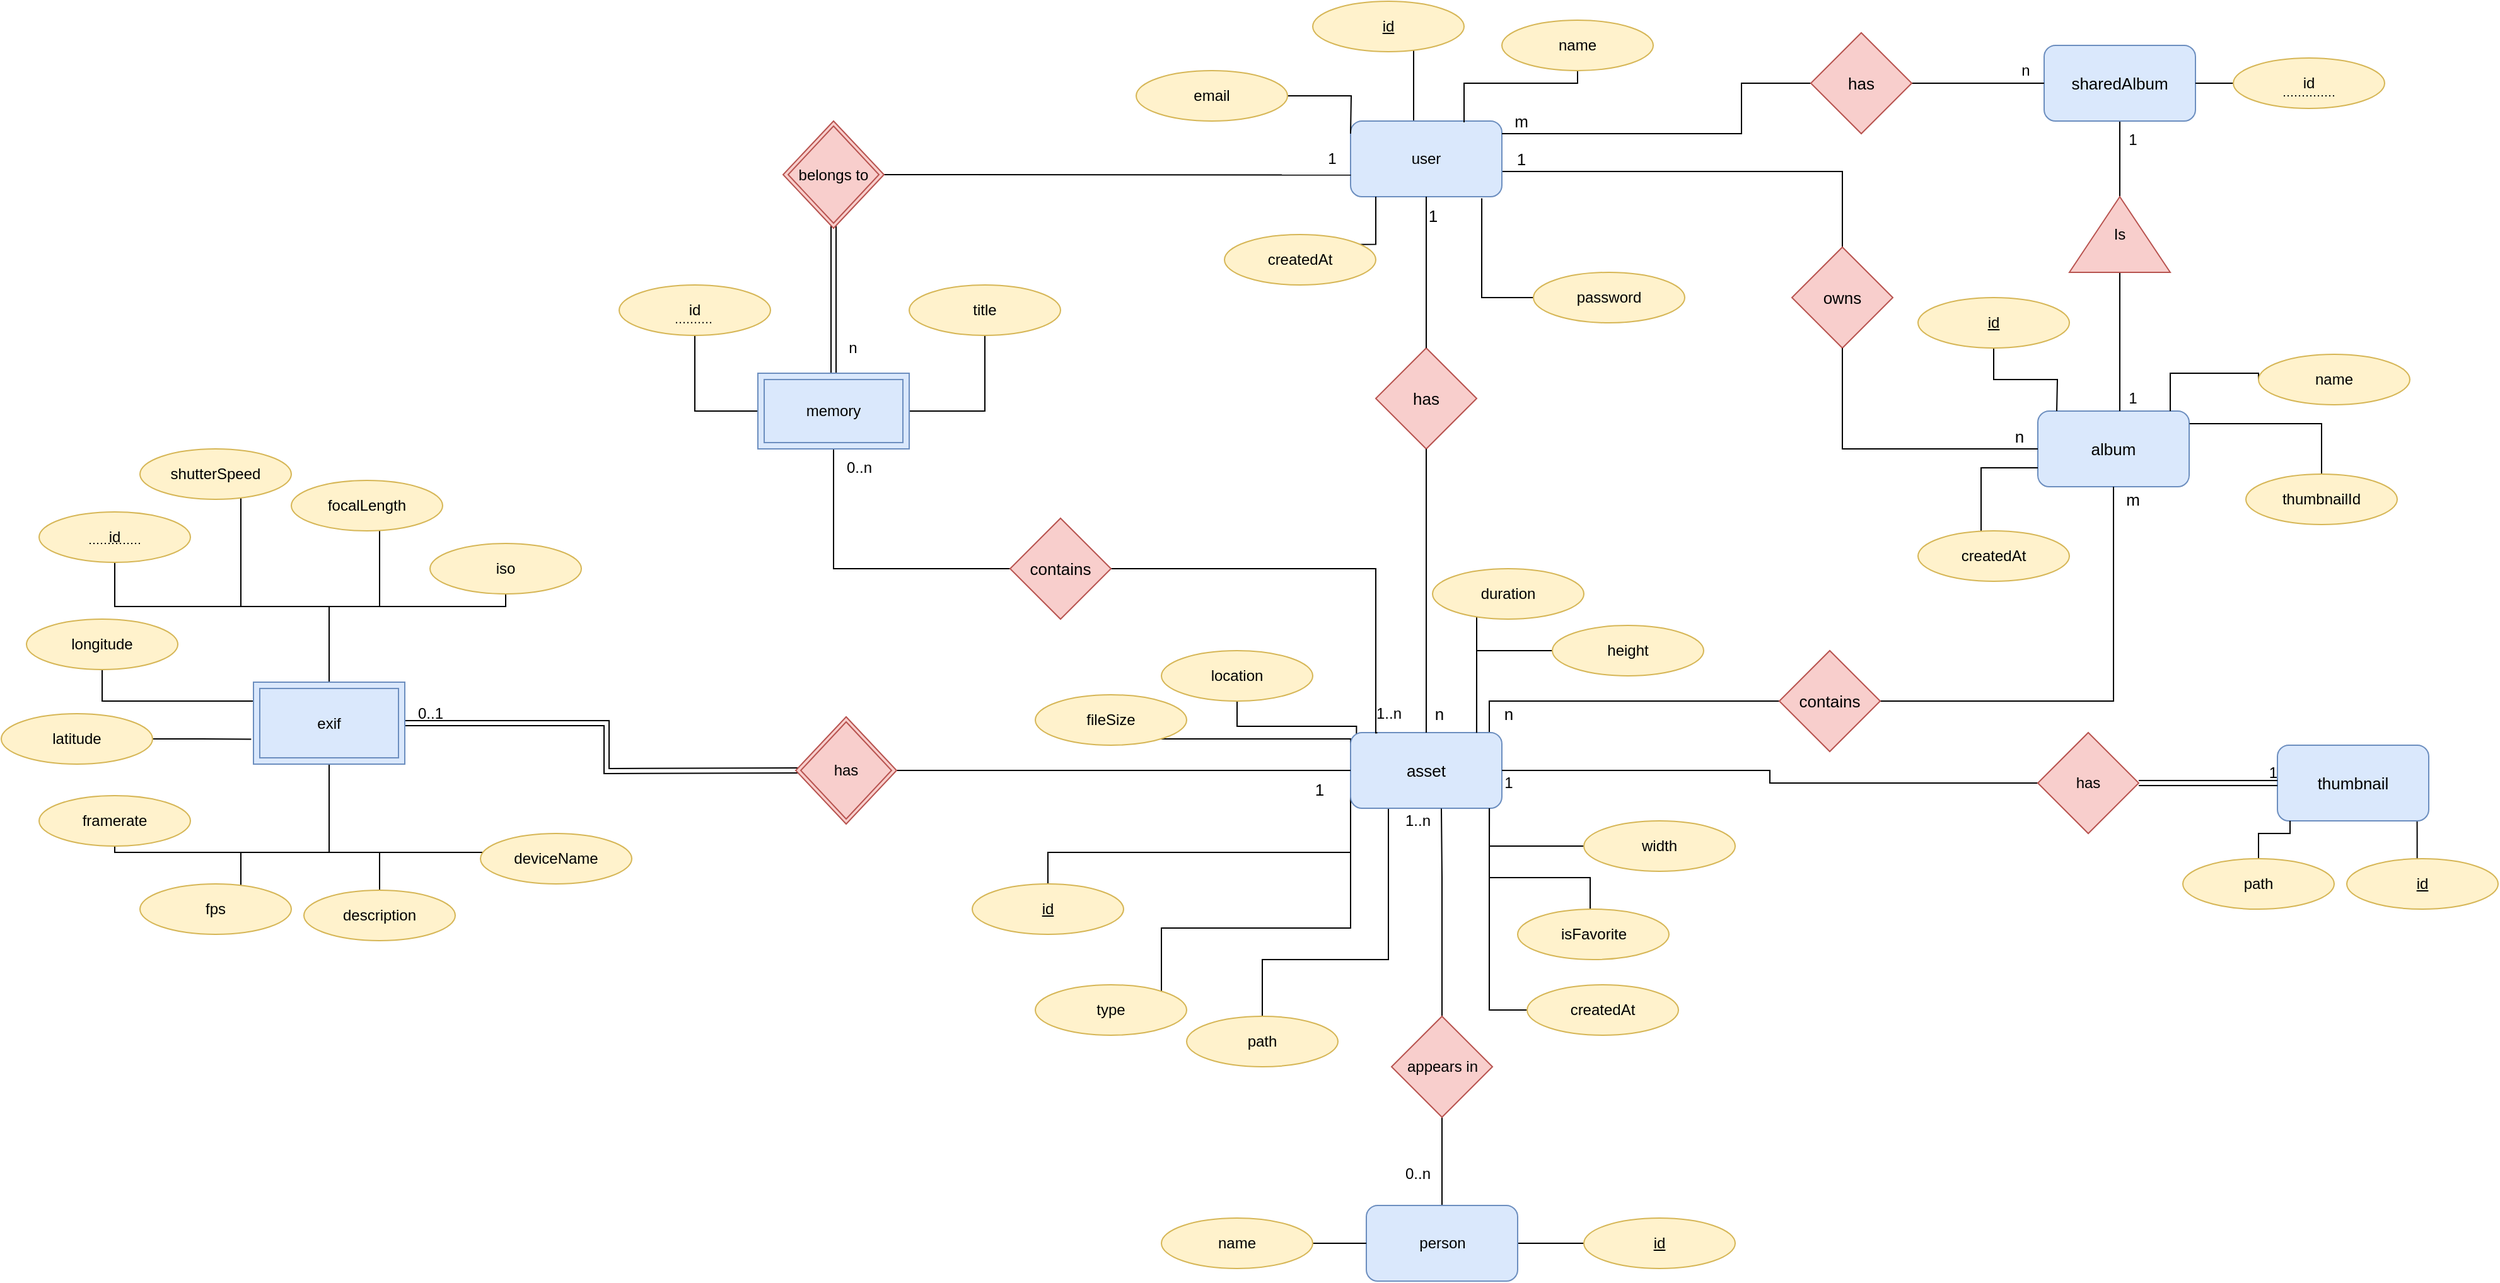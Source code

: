 <mxfile version="20.3.0" type="device"><diagram id="jZciNqo-R8XiyqqGPjFN" name="Page-1"><mxGraphModel dx="3829" dy="964" grid="1" gridSize="10" guides="1" tooltips="1" connect="1" arrows="1" fold="1" page="1" pageScale="1" pageWidth="850" pageHeight="1100" math="0" shadow="0"><root><mxCell id="0"/><mxCell id="1" parent="0"/><mxCell id="OqrOkN8BChHhBKLNU_TI-77" style="edgeStyle=orthogonalEdgeStyle;rounded=0;orthogonalLoop=1;jettySize=auto;html=1;entryX=0.408;entryY=0.021;entryDx=0;entryDy=0;strokeColor=default;fontSize=13;endArrow=none;endFill=0;entryPerimeter=0;" parent="1" source="OqrOkN8BChHhBKLNU_TI-2" target="OqrOkN8BChHhBKLNU_TI-3" edge="1"><mxGeometry relative="1" as="geometry"><Array as="points"><mxPoint x="210" y="150"/></Array></mxGeometry></mxCell><mxCell id="OqrOkN8BChHhBKLNU_TI-2" value="&lt;u&gt;id&lt;/u&gt;" style="ellipse;whiteSpace=wrap;html=1;fillColor=#fff2cc;strokeColor=#d6b656;" parent="1" vertex="1"><mxGeometry x="130" y="55" width="120" height="40" as="geometry"/></mxCell><mxCell id="51XS6ZIuNUb98tZkdZ7K-23" style="edgeStyle=orthogonalEdgeStyle;rounded=0;orthogonalLoop=1;jettySize=auto;html=1;entryX=0.5;entryY=0;entryDx=0;entryDy=0;strokeColor=default;strokeWidth=1;endArrow=none;endFill=0;" parent="1" source="OqrOkN8BChHhBKLNU_TI-3" target="OqrOkN8BChHhBKLNU_TI-25" edge="1"><mxGeometry relative="1" as="geometry"><Array as="points"><mxPoint x="550" y="190"/></Array></mxGeometry></mxCell><mxCell id="OqrOkN8BChHhBKLNU_TI-3" value="user" style="rounded=1;whiteSpace=wrap;html=1;fillColor=#dae8fc;strokeColor=#6c8ebf;" parent="1" vertex="1"><mxGeometry x="160" y="150" width="120" height="60" as="geometry"/></mxCell><mxCell id="OqrOkN8BChHhBKLNU_TI-76" style="edgeStyle=orthogonalEdgeStyle;rounded=0;orthogonalLoop=1;jettySize=auto;html=1;strokeColor=default;fontSize=13;endArrow=none;endFill=0;" parent="1" source="OqrOkN8BChHhBKLNU_TI-4" edge="1"><mxGeometry relative="1" as="geometry"><mxPoint x="160" y="160" as="targetPoint"/></mxGeometry></mxCell><mxCell id="OqrOkN8BChHhBKLNU_TI-4" value="email" style="ellipse;whiteSpace=wrap;html=1;fillColor=#fff2cc;strokeColor=#d6b656;" parent="1" vertex="1"><mxGeometry x="-10" y="110" width="120" height="40" as="geometry"/></mxCell><mxCell id="OqrOkN8BChHhBKLNU_TI-78" style="edgeStyle=orthogonalEdgeStyle;rounded=0;orthogonalLoop=1;jettySize=auto;html=1;strokeColor=default;fontSize=13;endArrow=none;endFill=0;exitX=0.5;exitY=1;exitDx=0;exitDy=0;" parent="1" source="OqrOkN8BChHhBKLNU_TI-5" edge="1"><mxGeometry relative="1" as="geometry"><mxPoint x="250" y="151" as="targetPoint"/><Array as="points"><mxPoint x="340" y="120"/><mxPoint x="250" y="120"/></Array></mxGeometry></mxCell><mxCell id="OqrOkN8BChHhBKLNU_TI-5" value="name" style="ellipse;whiteSpace=wrap;html=1;fillColor=#fff2cc;strokeColor=#d6b656;" parent="1" vertex="1"><mxGeometry x="280" y="70" width="120" height="40" as="geometry"/></mxCell><mxCell id="OqrOkN8BChHhBKLNU_TI-79" style="edgeStyle=orthogonalEdgeStyle;rounded=0;orthogonalLoop=1;jettySize=auto;html=1;entryX=0.867;entryY=1.021;entryDx=0;entryDy=0;strokeColor=default;fontSize=13;endArrow=none;endFill=0;entryPerimeter=0;exitX=0;exitY=0.5;exitDx=0;exitDy=0;" parent="1" source="OqrOkN8BChHhBKLNU_TI-6" target="OqrOkN8BChHhBKLNU_TI-3" edge="1"><mxGeometry relative="1" as="geometry"/></mxCell><mxCell id="OqrOkN8BChHhBKLNU_TI-6" value="password" style="ellipse;whiteSpace=wrap;html=1;fillColor=#fff2cc;strokeColor=#d6b656;" parent="1" vertex="1"><mxGeometry x="305" y="270" width="120" height="40" as="geometry"/></mxCell><mxCell id="OqrOkN8BChHhBKLNU_TI-74" style="edgeStyle=orthogonalEdgeStyle;rounded=0;orthogonalLoop=1;jettySize=auto;html=1;strokeColor=default;fontSize=13;endArrow=none;endFill=0;exitX=0.897;exitY=0.196;exitDx=0;exitDy=0;exitPerimeter=0;" parent="1" source="OqrOkN8BChHhBKLNU_TI-11" edge="1"><mxGeometry relative="1" as="geometry"><mxPoint x="180" y="210" as="targetPoint"/><Array as="points"><mxPoint x="180" y="248"/></Array></mxGeometry></mxCell><mxCell id="OqrOkN8BChHhBKLNU_TI-11" value="createdAt" style="ellipse;whiteSpace=wrap;html=1;fillColor=#fff2cc;strokeColor=#d6b656;" parent="1" vertex="1"><mxGeometry x="60" y="240" width="120" height="40" as="geometry"/></mxCell><mxCell id="OqrOkN8BChHhBKLNU_TI-13" value="album" style="rounded=1;whiteSpace=wrap;html=1;fontSize=13;fillColor=#dae8fc;strokeColor=#6c8ebf;" parent="1" vertex="1"><mxGeometry x="705" y="380" width="120" height="60" as="geometry"/></mxCell><mxCell id="OqrOkN8BChHhBKLNU_TI-84" style="edgeStyle=orthogonalEdgeStyle;rounded=0;orthogonalLoop=1;jettySize=auto;html=1;entryX=0;entryY=1;entryDx=0;entryDy=0;strokeColor=default;fontSize=13;endArrow=none;endFill=0;" parent="1" source="OqrOkN8BChHhBKLNU_TI-17" target="OqrOkN8BChHhBKLNU_TI-41" edge="1"><mxGeometry relative="1" as="geometry"><Array as="points"><mxPoint x="-80" y="730"/><mxPoint x="160" y="730"/></Array></mxGeometry></mxCell><mxCell id="OqrOkN8BChHhBKLNU_TI-17" value="&lt;u&gt;id&lt;/u&gt;" style="ellipse;whiteSpace=wrap;html=1;fillColor=#fff2cc;strokeColor=#d6b656;" parent="1" vertex="1"><mxGeometry x="-140" y="755" width="120" height="40" as="geometry"/></mxCell><mxCell id="OqrOkN8BChHhBKLNU_TI-100" style="edgeStyle=orthogonalEdgeStyle;rounded=0;orthogonalLoop=1;jettySize=auto;html=1;entryX=1.003;entryY=0.167;entryDx=0;entryDy=0;entryPerimeter=0;strokeColor=default;fontSize=13;endArrow=none;endFill=0;" parent="1" source="OqrOkN8BChHhBKLNU_TI-18" target="OqrOkN8BChHhBKLNU_TI-13" edge="1"><mxGeometry relative="1" as="geometry"><Array as="points"><mxPoint x="930" y="390"/></Array></mxGeometry></mxCell><mxCell id="OqrOkN8BChHhBKLNU_TI-18" value="thumbnailId" style="ellipse;whiteSpace=wrap;html=1;fillColor=#fff2cc;strokeColor=#d6b656;" parent="1" vertex="1"><mxGeometry x="870" y="430" width="120" height="40" as="geometry"/></mxCell><mxCell id="OqrOkN8BChHhBKLNU_TI-99" style="edgeStyle=orthogonalEdgeStyle;rounded=0;orthogonalLoop=1;jettySize=auto;html=1;strokeColor=default;fontSize=13;endArrow=none;endFill=0;exitX=0;exitY=0.5;exitDx=0;exitDy=0;" parent="1" source="OqrOkN8BChHhBKLNU_TI-20" edge="1"><mxGeometry relative="1" as="geometry"><Array as="points"><mxPoint x="880" y="350"/><mxPoint x="810" y="350"/><mxPoint x="810" y="380"/></Array><mxPoint x="810" y="380" as="targetPoint"/></mxGeometry></mxCell><mxCell id="OqrOkN8BChHhBKLNU_TI-20" value="name" style="ellipse;whiteSpace=wrap;html=1;fillColor=#fff2cc;strokeColor=#d6b656;" parent="1" vertex="1"><mxGeometry x="880" y="335" width="120" height="40" as="geometry"/></mxCell><mxCell id="OqrOkN8BChHhBKLNU_TI-98" style="edgeStyle=orthogonalEdgeStyle;rounded=0;orthogonalLoop=1;jettySize=auto;html=1;strokeColor=default;fontSize=13;endArrow=none;endFill=0;entryX=0;entryY=0.75;entryDx=0;entryDy=0;" parent="1" source="OqrOkN8BChHhBKLNU_TI-21" target="OqrOkN8BChHhBKLNU_TI-13" edge="1"><mxGeometry relative="1" as="geometry"><Array as="points"><mxPoint x="660" y="425"/></Array><mxPoint x="750" y="380" as="targetPoint"/></mxGeometry></mxCell><mxCell id="OqrOkN8BChHhBKLNU_TI-21" value="createdAt" style="ellipse;whiteSpace=wrap;html=1;fillColor=#fff2cc;strokeColor=#d6b656;" parent="1" vertex="1"><mxGeometry x="610" y="475" width="120" height="40" as="geometry"/></mxCell><mxCell id="OqrOkN8BChHhBKLNU_TI-96" style="edgeStyle=orthogonalEdgeStyle;rounded=0;orthogonalLoop=1;jettySize=auto;html=1;strokeColor=default;fontSize=13;endArrow=none;endFill=0;" parent="1" source="OqrOkN8BChHhBKLNU_TI-24" edge="1"><mxGeometry relative="1" as="geometry"><mxPoint x="720" y="380" as="targetPoint"/></mxGeometry></mxCell><mxCell id="OqrOkN8BChHhBKLNU_TI-24" value="&lt;u&gt;id&lt;/u&gt;" style="ellipse;whiteSpace=wrap;html=1;fillColor=#fff2cc;strokeColor=#d6b656;" parent="1" vertex="1"><mxGeometry x="610" y="290" width="120" height="40" as="geometry"/></mxCell><mxCell id="OqrOkN8BChHhBKLNU_TI-25" value="owns" style="rhombus;whiteSpace=wrap;html=1;fontSize=13;fillColor=#f8cecc;strokeColor=#b85450;" parent="1" vertex="1"><mxGeometry x="510" y="250" width="80" height="80" as="geometry"/></mxCell><mxCell id="OqrOkN8BChHhBKLNU_TI-27" value="" style="endArrow=none;html=1;rounded=0;fontSize=13;exitX=0.5;exitY=1;exitDx=0;exitDy=0;entryX=0;entryY=0.5;entryDx=0;entryDy=0;" parent="1" source="OqrOkN8BChHhBKLNU_TI-25" target="OqrOkN8BChHhBKLNU_TI-13" edge="1"><mxGeometry width="50" height="50" relative="1" as="geometry"><mxPoint x="420" y="420" as="sourcePoint"/><mxPoint x="470" y="370" as="targetPoint"/><Array as="points"><mxPoint x="550" y="410"/></Array></mxGeometry></mxCell><mxCell id="OqrOkN8BChHhBKLNU_TI-28" value="m" style="text;html=1;align=center;verticalAlign=middle;resizable=0;points=[];autosize=1;strokeColor=none;fillColor=none;fontSize=13;" parent="1" vertex="1"><mxGeometry x="280" y="135" width="30" height="30" as="geometry"/></mxCell><mxCell id="OqrOkN8BChHhBKLNU_TI-29" value="n" style="text;html=1;align=center;verticalAlign=middle;resizable=0;points=[];autosize=1;strokeColor=none;fillColor=none;fontSize=13;" parent="1" vertex="1"><mxGeometry x="675" y="385" width="30" height="30" as="geometry"/></mxCell><mxCell id="OqrOkN8BChHhBKLNU_TI-89" style="edgeStyle=orthogonalEdgeStyle;rounded=0;orthogonalLoop=1;jettySize=auto;html=1;entryX=0.917;entryY=0.995;entryDx=0;entryDy=0;strokeColor=default;fontSize=13;endArrow=none;endFill=0;entryPerimeter=0;" parent="1" source="OqrOkN8BChHhBKLNU_TI-30" target="OqrOkN8BChHhBKLNU_TI-41" edge="1"><mxGeometry relative="1" as="geometry"><Array as="points"><mxPoint x="350" y="750"/><mxPoint x="270" y="750"/></Array></mxGeometry></mxCell><mxCell id="OqrOkN8BChHhBKLNU_TI-30" value="isFavorite" style="ellipse;whiteSpace=wrap;html=1;fillColor=#fff2cc;strokeColor=#d6b656;" parent="1" vertex="1"><mxGeometry x="292.5" y="775" width="120" height="40" as="geometry"/></mxCell><mxCell id="OqrOkN8BChHhBKLNU_TI-81" style="edgeStyle=orthogonalEdgeStyle;rounded=0;orthogonalLoop=1;jettySize=auto;html=1;strokeColor=default;fontSize=13;endArrow=none;endFill=0;entryX=0.039;entryY=0.019;entryDx=0;entryDy=0;entryPerimeter=0;" parent="1" source="OqrOkN8BChHhBKLNU_TI-33" target="OqrOkN8BChHhBKLNU_TI-41" edge="1"><mxGeometry relative="1" as="geometry"><mxPoint x="170" y="630" as="targetPoint"/><Array as="points"><mxPoint x="70" y="630"/><mxPoint x="165" y="630"/></Array></mxGeometry></mxCell><mxCell id="OqrOkN8BChHhBKLNU_TI-33" value="location" style="ellipse;whiteSpace=wrap;html=1;fillColor=#fff2cc;strokeColor=#d6b656;" parent="1" vertex="1"><mxGeometry x="10" y="570" width="120" height="40" as="geometry"/></mxCell><mxCell id="OqrOkN8BChHhBKLNU_TI-87" style="edgeStyle=orthogonalEdgeStyle;rounded=0;orthogonalLoop=1;jettySize=auto;html=1;entryX=0;entryY=0.5;entryDx=0;entryDy=0;strokeColor=default;fontSize=13;endArrow=none;endFill=0;" parent="1" source="OqrOkN8BChHhBKLNU_TI-34" target="OqrOkN8BChHhBKLNU_TI-41" edge="1"><mxGeometry relative="1" as="geometry"><Array as="points"><mxPoint x="90" y="815"/><mxPoint x="190" y="815"/><mxPoint x="190" y="665"/></Array></mxGeometry></mxCell><mxCell id="OqrOkN8BChHhBKLNU_TI-34" value="path" style="ellipse;whiteSpace=wrap;html=1;fillColor=#fff2cc;strokeColor=#d6b656;" parent="1" vertex="1"><mxGeometry x="30" y="860" width="120" height="40" as="geometry"/></mxCell><mxCell id="OqrOkN8BChHhBKLNU_TI-90" style="edgeStyle=orthogonalEdgeStyle;rounded=0;orthogonalLoop=1;jettySize=auto;html=1;entryX=0.85;entryY=0.005;entryDx=0;entryDy=0;strokeColor=default;fontSize=13;endArrow=none;endFill=0;entryPerimeter=0;" parent="1" source="OqrOkN8BChHhBKLNU_TI-35" target="OqrOkN8BChHhBKLNU_TI-41" edge="1"><mxGeometry relative="1" as="geometry"><Array as="points"><mxPoint x="260" y="635"/></Array></mxGeometry></mxCell><mxCell id="OqrOkN8BChHhBKLNU_TI-35" value="duration" style="ellipse;whiteSpace=wrap;html=1;fillColor=#fff2cc;strokeColor=#d6b656;" parent="1" vertex="1"><mxGeometry x="225" y="505" width="120" height="40" as="geometry"/></mxCell><mxCell id="OqrOkN8BChHhBKLNU_TI-88" style="edgeStyle=orthogonalEdgeStyle;rounded=0;orthogonalLoop=1;jettySize=auto;html=1;strokeColor=default;fontSize=13;endArrow=none;endFill=0;entryX=0.907;entryY=0.998;entryDx=0;entryDy=0;entryPerimeter=0;" parent="1" source="OqrOkN8BChHhBKLNU_TI-36" target="OqrOkN8BChHhBKLNU_TI-41" edge="1"><mxGeometry relative="1" as="geometry"><Array as="points"><mxPoint x="270" y="695"/></Array></mxGeometry></mxCell><mxCell id="OqrOkN8BChHhBKLNU_TI-36" value="createdAt" style="ellipse;whiteSpace=wrap;html=1;fillColor=#fff2cc;strokeColor=#d6b656;" parent="1" vertex="1"><mxGeometry x="300" y="835" width="120" height="40" as="geometry"/></mxCell><mxCell id="OqrOkN8BChHhBKLNU_TI-85" style="edgeStyle=orthogonalEdgeStyle;rounded=0;orthogonalLoop=1;jettySize=auto;html=1;entryX=0;entryY=0.5;entryDx=0;entryDy=0;strokeColor=default;fontSize=13;endArrow=none;endFill=0;" parent="1" source="OqrOkN8BChHhBKLNU_TI-37" target="OqrOkN8BChHhBKLNU_TI-41" edge="1"><mxGeometry relative="1" as="geometry"><Array as="points"><mxPoint x="10" y="790"/><mxPoint x="160" y="790"/></Array></mxGeometry></mxCell><mxCell id="OqrOkN8BChHhBKLNU_TI-37" value="type" style="ellipse;whiteSpace=wrap;html=1;fillColor=#fff2cc;strokeColor=#d6b656;" parent="1" vertex="1"><mxGeometry x="-90" y="835" width="120" height="40" as="geometry"/></mxCell><mxCell id="OqrOkN8BChHhBKLNU_TI-82" style="edgeStyle=orthogonalEdgeStyle;rounded=0;orthogonalLoop=1;jettySize=auto;html=1;entryX=0;entryY=0.25;entryDx=0;entryDy=0;strokeColor=default;fontSize=13;endArrow=none;endFill=0;" parent="1" source="OqrOkN8BChHhBKLNU_TI-39" target="OqrOkN8BChHhBKLNU_TI-41" edge="1"><mxGeometry relative="1" as="geometry"><Array as="points"><mxPoint x="40" y="640"/><mxPoint x="160" y="640"/></Array></mxGeometry></mxCell><mxCell id="OqrOkN8BChHhBKLNU_TI-39" value="fileSize" style="ellipse;whiteSpace=wrap;html=1;fillColor=#fff2cc;strokeColor=#d6b656;" parent="1" vertex="1"><mxGeometry x="-90" y="605" width="120" height="40" as="geometry"/></mxCell><mxCell id="OqrOkN8BChHhBKLNU_TI-108" style="edgeStyle=orthogonalEdgeStyle;rounded=0;orthogonalLoop=1;jettySize=auto;html=1;entryX=0;entryY=0.5;entryDx=0;entryDy=0;strokeColor=default;fontSize=13;endArrow=none;endFill=0;exitX=0.905;exitY=0.017;exitDx=0;exitDy=0;exitPerimeter=0;" parent="1" source="OqrOkN8BChHhBKLNU_TI-41" target="OqrOkN8BChHhBKLNU_TI-47" edge="1"><mxGeometry relative="1" as="geometry"><mxPoint x="260" y="640" as="sourcePoint"/><Array as="points"><mxPoint x="270" y="636"/><mxPoint x="270" y="610"/></Array></mxGeometry></mxCell><mxCell id="OqrOkN8BChHhBKLNU_TI-41" value="asset" style="rounded=1;whiteSpace=wrap;html=1;fontSize=13;fillColor=#dae8fc;strokeColor=#6c8ebf;" parent="1" vertex="1"><mxGeometry x="160" y="635" width="120" height="60" as="geometry"/></mxCell><mxCell id="OqrOkN8BChHhBKLNU_TI-42" value="has" style="rhombus;whiteSpace=wrap;html=1;fontSize=13;fillColor=#f8cecc;strokeColor=#b85450;" parent="1" vertex="1"><mxGeometry x="180" y="330" width="80" height="80" as="geometry"/></mxCell><mxCell id="OqrOkN8BChHhBKLNU_TI-43" value="" style="endArrow=none;html=1;rounded=0;fontSize=13;entryX=0.5;entryY=1;entryDx=0;entryDy=0;exitX=0.5;exitY=0;exitDx=0;exitDy=0;" parent="1" source="OqrOkN8BChHhBKLNU_TI-42" target="OqrOkN8BChHhBKLNU_TI-3" edge="1"><mxGeometry width="50" height="50" relative="1" as="geometry"><mxPoint x="250" y="370" as="sourcePoint"/><mxPoint x="460" y="420" as="targetPoint"/><Array as="points"/></mxGeometry></mxCell><mxCell id="OqrOkN8BChHhBKLNU_TI-44" value="" style="endArrow=none;html=1;rounded=0;fontSize=13;entryX=0.5;entryY=1;entryDx=0;entryDy=0;exitX=0.5;exitY=0;exitDx=0;exitDy=0;" parent="1" source="OqrOkN8BChHhBKLNU_TI-41" target="OqrOkN8BChHhBKLNU_TI-42" edge="1"><mxGeometry width="50" height="50" relative="1" as="geometry"><mxPoint x="220" y="600" as="sourcePoint"/><mxPoint x="460" y="420" as="targetPoint"/></mxGeometry></mxCell><mxCell id="OqrOkN8BChHhBKLNU_TI-45" value="1" style="text;html=1;align=center;verticalAlign=middle;resizable=0;points=[];autosize=1;strokeColor=none;fillColor=none;fontSize=13;" parent="1" vertex="1"><mxGeometry x="210" y="210" width="30" height="30" as="geometry"/></mxCell><mxCell id="OqrOkN8BChHhBKLNU_TI-94" style="edgeStyle=orthogonalEdgeStyle;rounded=0;orthogonalLoop=1;jettySize=auto;html=1;entryX=0.5;entryY=1;entryDx=0;entryDy=0;strokeColor=default;fontSize=13;endArrow=none;endFill=0;" parent="1" source="OqrOkN8BChHhBKLNU_TI-47" target="OqrOkN8BChHhBKLNU_TI-13" edge="1"><mxGeometry relative="1" as="geometry"/></mxCell><mxCell id="OqrOkN8BChHhBKLNU_TI-47" value="contains" style="rhombus;whiteSpace=wrap;html=1;fontSize=13;fillColor=#f8cecc;strokeColor=#b85450;" parent="1" vertex="1"><mxGeometry x="500" y="570" width="80" height="80" as="geometry"/></mxCell><mxCell id="OqrOkN8BChHhBKLNU_TI-52" value="thumbnail" style="rounded=1;whiteSpace=wrap;html=1;fontSize=13;fillColor=#dae8fc;strokeColor=#6c8ebf;" parent="1" vertex="1"><mxGeometry x="895" y="645" width="120" height="60" as="geometry"/></mxCell><mxCell id="OqrOkN8BChHhBKLNU_TI-114" style="edgeStyle=orthogonalEdgeStyle;rounded=0;orthogonalLoop=1;jettySize=auto;html=1;strokeColor=default;fontSize=13;endArrow=none;endFill=0;exitX=1;exitY=0.5;exitDx=0;exitDy=0;" parent="1" source="OqrOkN8BChHhBKLNU_TI-59" edge="1"><mxGeometry relative="1" as="geometry"><Array as="points"><mxPoint x="880" y="755"/><mxPoint x="880" y="715"/><mxPoint x="905" y="715"/></Array><mxPoint x="905" y="705" as="targetPoint"/></mxGeometry></mxCell><mxCell id="OqrOkN8BChHhBKLNU_TI-59" value="path" style="ellipse;whiteSpace=wrap;html=1;fillColor=#fff2cc;strokeColor=#d6b656;" parent="1" vertex="1"><mxGeometry x="820" y="735" width="120" height="40" as="geometry"/></mxCell><mxCell id="OqrOkN8BChHhBKLNU_TI-115" style="edgeStyle=orthogonalEdgeStyle;rounded=0;orthogonalLoop=1;jettySize=auto;html=1;entryX=0.923;entryY=1.009;entryDx=0;entryDy=0;strokeColor=default;fontSize=13;endArrow=none;endFill=0;entryPerimeter=0;" parent="1" source="OqrOkN8BChHhBKLNU_TI-61" target="OqrOkN8BChHhBKLNU_TI-52" edge="1"><mxGeometry relative="1" as="geometry"><Array as="points"><mxPoint x="1005" y="715"/></Array></mxGeometry></mxCell><mxCell id="OqrOkN8BChHhBKLNU_TI-61" value="&lt;u&gt;id&lt;/u&gt;" style="ellipse;whiteSpace=wrap;html=1;fillColor=#fff2cc;strokeColor=#d6b656;" parent="1" vertex="1"><mxGeometry x="950" y="735" width="120" height="40" as="geometry"/></mxCell><mxCell id="jOn2uXNpclJAo4AeKvTt-8" style="edgeStyle=orthogonalEdgeStyle;rounded=0;orthogonalLoop=1;jettySize=auto;html=1;entryX=0;entryY=0.5;entryDx=0;entryDy=0;strokeWidth=1;startArrow=none;startFill=0;endArrow=none;endFill=0;" parent="1" source="OqrOkN8BChHhBKLNU_TI-65" target="OqrOkN8BChHhBKLNU_TI-66" edge="1"><mxGeometry relative="1" as="geometry"/></mxCell><mxCell id="ZReFvSKPRVVf6cgUr2Ri-13" style="edgeStyle=orthogonalEdgeStyle;rounded=0;orthogonalLoop=1;jettySize=auto;html=1;entryX=0.5;entryY=1;entryDx=0;entryDy=0;strokeColor=default;endArrow=none;endFill=0;" parent="1" source="OqrOkN8BChHhBKLNU_TI-65" target="ZReFvSKPRVVf6cgUr2Ri-11" edge="1"><mxGeometry relative="1" as="geometry"/></mxCell><mxCell id="OqrOkN8BChHhBKLNU_TI-65" value="person&lt;br&gt;" style="rounded=1;whiteSpace=wrap;html=1;fillColor=#dae8fc;strokeColor=#6c8ebf;" parent="1" vertex="1"><mxGeometry x="172.5" y="1010" width="120" height="60" as="geometry"/></mxCell><mxCell id="OqrOkN8BChHhBKLNU_TI-66" value="&lt;u&gt;id&lt;/u&gt;" style="ellipse;whiteSpace=wrap;html=1;fillColor=#fff2cc;strokeColor=#d6b656;" parent="1" vertex="1"><mxGeometry x="345" y="1020" width="120" height="40" as="geometry"/></mxCell><mxCell id="OqrOkN8BChHhBKLNU_TI-95" style="edgeStyle=orthogonalEdgeStyle;rounded=0;orthogonalLoop=1;jettySize=auto;html=1;entryX=0;entryY=0.5;entryDx=0;entryDy=0;strokeColor=default;fontSize=13;endArrow=none;endFill=0;" parent="1" source="OqrOkN8BChHhBKLNU_TI-67" target="OqrOkN8BChHhBKLNU_TI-65" edge="1"><mxGeometry relative="1" as="geometry"/></mxCell><mxCell id="OqrOkN8BChHhBKLNU_TI-67" value="name" style="ellipse;whiteSpace=wrap;html=1;fillColor=#fff2cc;strokeColor=#d6b656;" parent="1" vertex="1"><mxGeometry x="10" y="1020" width="120" height="40" as="geometry"/></mxCell><mxCell id="OqrOkN8BChHhBKLNU_TI-109" value="m" style="text;html=1;align=center;verticalAlign=middle;resizable=0;points=[];autosize=1;strokeColor=none;fillColor=none;fontSize=13;" parent="1" vertex="1"><mxGeometry x="765" y="435" width="30" height="30" as="geometry"/></mxCell><mxCell id="OqrOkN8BChHhBKLNU_TI-110" value="n" style="text;html=1;align=center;verticalAlign=middle;resizable=0;points=[];autosize=1;strokeColor=none;fillColor=none;fontSize=13;" parent="1" vertex="1"><mxGeometry x="270" y="605" width="30" height="30" as="geometry"/></mxCell><mxCell id="OqrOkN8BChHhBKLNU_TI-111" value="n" style="text;html=1;align=center;verticalAlign=middle;resizable=0;points=[];autosize=1;strokeColor=none;fillColor=none;fontSize=13;" parent="1" vertex="1"><mxGeometry x="215" y="605" width="30" height="30" as="geometry"/></mxCell><mxCell id="OqrOkN8BChHhBKLNU_TI-179" style="edgeStyle=orthogonalEdgeStyle;rounded=0;orthogonalLoop=1;jettySize=auto;html=1;strokeColor=default;fontSize=13;endArrow=none;endFill=0;" parent="1" source="OqrOkN8BChHhBKLNU_TI-138" edge="1"><mxGeometry relative="1" as="geometry"><Array as="points"><mxPoint x="-830" y="610"/></Array><mxPoint x="-710" y="610" as="targetPoint"/></mxGeometry></mxCell><mxCell id="OqrOkN8BChHhBKLNU_TI-138" value="longitude" style="ellipse;whiteSpace=wrap;html=1;fillColor=#fff2cc;strokeColor=#d6b656;" parent="1" vertex="1"><mxGeometry x="-890" y="545" width="120" height="40" as="geometry"/></mxCell><mxCell id="OqrOkN8BChHhBKLNU_TI-178" style="edgeStyle=orthogonalEdgeStyle;rounded=0;orthogonalLoop=1;jettySize=auto;html=1;entryX=-0.015;entryY=0.671;entryDx=0;entryDy=0;entryPerimeter=0;strokeColor=default;fontSize=13;endArrow=none;endFill=0;" parent="1" source="OqrOkN8BChHhBKLNU_TI-139" edge="1"><mxGeometry relative="1" as="geometry"><mxPoint x="-711.8" y="640.26" as="targetPoint"/></mxGeometry></mxCell><mxCell id="OqrOkN8BChHhBKLNU_TI-139" value="latitude" style="ellipse;whiteSpace=wrap;html=1;fillColor=#fff2cc;strokeColor=#d6b656;" parent="1" vertex="1"><mxGeometry x="-910" y="620" width="120" height="40" as="geometry"/></mxCell><mxCell id="OqrOkN8BChHhBKLNU_TI-183" style="edgeStyle=orthogonalEdgeStyle;rounded=0;orthogonalLoop=1;jettySize=auto;html=1;entryX=0.5;entryY=0;entryDx=0;entryDy=0;strokeColor=default;fontSize=13;endArrow=none;endFill=0;" parent="1" source="OqrOkN8BChHhBKLNU_TI-140" edge="1"><mxGeometry relative="1" as="geometry"><Array as="points"><mxPoint x="-720" y="535"/><mxPoint x="-650" y="535"/></Array><mxPoint x="-650.0" y="600" as="targetPoint"/></mxGeometry></mxCell><mxCell id="OqrOkN8BChHhBKLNU_TI-140" value="shutterSpeed" style="ellipse;whiteSpace=wrap;html=1;fillColor=#fff2cc;strokeColor=#d6b656;" parent="1" vertex="1"><mxGeometry x="-800" y="410" width="120" height="40" as="geometry"/></mxCell><mxCell id="OqrOkN8BChHhBKLNU_TI-184" style="edgeStyle=orthogonalEdgeStyle;rounded=0;orthogonalLoop=1;jettySize=auto;html=1;entryX=0.5;entryY=0;entryDx=0;entryDy=0;strokeColor=default;fontSize=13;endArrow=none;endFill=0;" parent="1" source="OqrOkN8BChHhBKLNU_TI-141" edge="1"><mxGeometry relative="1" as="geometry"><Array as="points"><mxPoint x="-610" y="535"/><mxPoint x="-650" y="535"/></Array><mxPoint x="-650.0" y="600" as="targetPoint"/></mxGeometry></mxCell><mxCell id="OqrOkN8BChHhBKLNU_TI-141" value="focalLength" style="ellipse;whiteSpace=wrap;html=1;fillColor=#fff2cc;strokeColor=#d6b656;" parent="1" vertex="1"><mxGeometry x="-680" y="435" width="120" height="40" as="geometry"/></mxCell><mxCell id="OqrOkN8BChHhBKLNU_TI-185" style="edgeStyle=orthogonalEdgeStyle;rounded=0;orthogonalLoop=1;jettySize=auto;html=1;entryX=0.5;entryY=0;entryDx=0;entryDy=0;strokeColor=default;fontSize=13;endArrow=none;endFill=0;" parent="1" source="OqrOkN8BChHhBKLNU_TI-142" edge="1"><mxGeometry relative="1" as="geometry"><Array as="points"><mxPoint x="-510" y="535"/><mxPoint x="-650" y="535"/></Array><mxPoint x="-650.0" y="600" as="targetPoint"/></mxGeometry></mxCell><mxCell id="OqrOkN8BChHhBKLNU_TI-142" value="iso" style="ellipse;whiteSpace=wrap;html=1;fillColor=#fff2cc;strokeColor=#d6b656;" parent="1" vertex="1"><mxGeometry x="-570" y="485" width="120" height="40" as="geometry"/></mxCell><mxCell id="v8aTeyQ-1YmvcFJTVjRx-2" style="edgeStyle=orthogonalEdgeStyle;rounded=0;orthogonalLoop=1;jettySize=auto;html=1;endArrow=none;endFill=0;entryX=0.917;entryY=0.999;entryDx=0;entryDy=0;entryPerimeter=0;" parent="1" source="OqrOkN8BChHhBKLNU_TI-145" target="OqrOkN8BChHhBKLNU_TI-41" edge="1"><mxGeometry relative="1" as="geometry"><mxPoint x="270" y="700" as="targetPoint"/></mxGeometry></mxCell><mxCell id="OqrOkN8BChHhBKLNU_TI-145" value="width" style="ellipse;whiteSpace=wrap;html=1;fillColor=#fff2cc;strokeColor=#d6b656;" parent="1" vertex="1"><mxGeometry x="345" y="705" width="120" height="40" as="geometry"/></mxCell><mxCell id="OqrOkN8BChHhBKLNU_TI-171" style="edgeStyle=orthogonalEdgeStyle;rounded=0;orthogonalLoop=1;jettySize=auto;html=1;entryX=0.5;entryY=1;entryDx=0;entryDy=0;strokeColor=default;fontSize=13;endArrow=none;endFill=0;" parent="1" source="OqrOkN8BChHhBKLNU_TI-148" edge="1"><mxGeometry relative="1" as="geometry"><Array as="points"><mxPoint x="-720" y="730"/><mxPoint x="-650" y="730"/></Array><mxPoint x="-650.0" y="660" as="targetPoint"/></mxGeometry></mxCell><mxCell id="OqrOkN8BChHhBKLNU_TI-148" value="fps" style="ellipse;whiteSpace=wrap;html=1;fillColor=#fff2cc;strokeColor=#d6b656;" parent="1" vertex="1"><mxGeometry x="-800" y="755" width="120" height="40" as="geometry"/></mxCell><mxCell id="OqrOkN8BChHhBKLNU_TI-180" style="edgeStyle=orthogonalEdgeStyle;rounded=0;orthogonalLoop=1;jettySize=auto;html=1;entryX=0.5;entryY=0;entryDx=0;entryDy=0;strokeColor=default;fontSize=13;endArrow=none;endFill=0;" parent="1" source="OqrOkN8BChHhBKLNU_TI-149" edge="1"><mxGeometry relative="1" as="geometry"><Array as="points"><mxPoint x="-820" y="535"/><mxPoint x="-650" y="535"/></Array><mxPoint x="-650.0" y="600" as="targetPoint"/></mxGeometry></mxCell><mxCell id="OqrOkN8BChHhBKLNU_TI-149" value="id" style="ellipse;whiteSpace=wrap;html=1;fillColor=#fff2cc;strokeColor=#d6b656;" parent="1" vertex="1"><mxGeometry x="-880" y="460" width="120" height="40" as="geometry"/></mxCell><mxCell id="OqrOkN8BChHhBKLNU_TI-175" style="edgeStyle=orthogonalEdgeStyle;rounded=0;orthogonalLoop=1;jettySize=auto;html=1;entryX=0.5;entryY=1;entryDx=0;entryDy=0;strokeColor=default;fontSize=13;endArrow=none;endFill=0;" parent="1" source="OqrOkN8BChHhBKLNU_TI-150" edge="1"><mxGeometry relative="1" as="geometry"><mxPoint x="-650.0" y="660" as="targetPoint"/><Array as="points"><mxPoint x="-650" y="730"/></Array></mxGeometry></mxCell><mxCell id="OqrOkN8BChHhBKLNU_TI-150" value="framerate" style="ellipse;whiteSpace=wrap;html=1;fillColor=#fff2cc;strokeColor=#d6b656;" parent="1" vertex="1"><mxGeometry x="-880" y="685" width="120" height="40" as="geometry"/></mxCell><mxCell id="OqrOkN8BChHhBKLNU_TI-166" style="edgeStyle=orthogonalEdgeStyle;rounded=0;orthogonalLoop=1;jettySize=auto;html=1;entryX=0.5;entryY=1;entryDx=0;entryDy=0;strokeColor=default;fontSize=13;endArrow=none;endFill=0;" parent="1" source="OqrOkN8BChHhBKLNU_TI-151" edge="1"><mxGeometry relative="1" as="geometry"><Array as="points"><mxPoint x="-610" y="730"/><mxPoint x="-650" y="730"/></Array><mxPoint x="-650.0" y="660" as="targetPoint"/></mxGeometry></mxCell><mxCell id="OqrOkN8BChHhBKLNU_TI-151" value="description" style="ellipse;whiteSpace=wrap;html=1;fillColor=#fff2cc;strokeColor=#d6b656;" parent="1" vertex="1"><mxGeometry x="-670" y="760" width="120" height="40" as="geometry"/></mxCell><mxCell id="OqrOkN8BChHhBKLNU_TI-160" value="" style="edgeStyle=orthogonalEdgeStyle;rounded=0;orthogonalLoop=1;jettySize=auto;html=1;strokeColor=default;fontSize=13;endArrow=none;endFill=0;entryX=0;entryY=0.5;entryDx=0;entryDy=0;exitX=1;exitY=0.5;exitDx=0;exitDy=0;" parent="1" target="OqrOkN8BChHhBKLNU_TI-41" edge="1"><mxGeometry relative="1" as="geometry"><Array as="points"><mxPoint x="-60" y="665"/><mxPoint x="-60" y="665"/></Array><mxPoint x="-200" y="665" as="sourcePoint"/></mxGeometry></mxCell><mxCell id="OqrOkN8BChHhBKLNU_TI-164" value="1" style="text;html=1;align=center;verticalAlign=middle;resizable=0;points=[];autosize=1;strokeColor=none;fillColor=none;fontSize=13;" parent="1" vertex="1"><mxGeometry x="120" y="665" width="30" height="30" as="geometry"/></mxCell><mxCell id="jOn2uXNpclJAo4AeKvTt-5" value="1" style="text;html=1;align=center;verticalAlign=middle;resizable=0;points=[];autosize=1;strokeColor=none;fillColor=none;" parent="1" vertex="1"><mxGeometry x="270" y="660" width="30" height="30" as="geometry"/></mxCell><mxCell id="ZReFvSKPRVVf6cgUr2Ri-8" style="edgeStyle=orthogonalEdgeStyle;rounded=0;orthogonalLoop=1;jettySize=auto;html=1;strokeColor=default;endArrow=none;endFill=0;" parent="1" source="jOn2uXNpclJAo4AeKvTt-7" target="OqrOkN8BChHhBKLNU_TI-41" edge="1"><mxGeometry relative="1" as="geometry"><Array as="points"/></mxGeometry></mxCell><mxCell id="jOn2uXNpclJAo4AeKvTt-7" value="has" style="rhombus;whiteSpace=wrap;html=1;fillColor=#f8cecc;strokeColor=#b85450;" parent="1" vertex="1"><mxGeometry x="705" y="635" width="80" height="80" as="geometry"/></mxCell><mxCell id="jOn2uXNpclJAo4AeKvTt-11" style="edgeStyle=orthogonalEdgeStyle;rounded=0;orthogonalLoop=1;jettySize=auto;html=1;entryX=0.177;entryY=0.003;entryDx=0;entryDy=0;strokeWidth=1;startArrow=none;startFill=0;endArrow=none;endFill=0;entryPerimeter=0;" parent="1" source="jOn2uXNpclJAo4AeKvTt-10" target="OqrOkN8BChHhBKLNU_TI-41" edge="1"><mxGeometry relative="1" as="geometry"><Array as="points"><mxPoint x="180" y="505"/><mxPoint x="180" y="635"/></Array></mxGeometry></mxCell><mxCell id="jOn2uXNpclJAo4AeKvTt-12" style="edgeStyle=orthogonalEdgeStyle;rounded=0;orthogonalLoop=1;jettySize=auto;html=1;entryX=0.5;entryY=1;entryDx=0;entryDy=0;strokeWidth=1;startArrow=none;startFill=0;endArrow=none;endFill=0;exitX=1;exitY=0.5;exitDx=0;exitDy=0;" parent="1" source="jOn2uXNpclJAo4AeKvTt-10" edge="1"><mxGeometry relative="1" as="geometry"><Array as="points"><mxPoint x="-250" y="505"/></Array><mxPoint x="-250" y="410" as="targetPoint"/></mxGeometry></mxCell><mxCell id="jOn2uXNpclJAo4AeKvTt-10" value="contains" style="rhombus;whiteSpace=wrap;html=1;fontSize=13;fillColor=#f8cecc;strokeColor=#b85450;" parent="1" vertex="1"><mxGeometry x="-110" y="465" width="80" height="80" as="geometry"/></mxCell><mxCell id="jOn2uXNpclJAo4AeKvTt-15" style="edgeStyle=orthogonalEdgeStyle;rounded=0;orthogonalLoop=1;jettySize=auto;html=1;entryX=1.007;entryY=0.926;entryDx=0;entryDy=0;strokeWidth=1;startArrow=none;startFill=0;endArrow=none;endFill=0;entryPerimeter=0;exitX=1;exitY=0.5;exitDx=0;exitDy=0;" parent="1" source="v8aTeyQ-1YmvcFJTVjRx-16" target="jOn2uXNpclJAo4AeKvTt-16" edge="1"><mxGeometry relative="1" as="geometry"><Array as="points"><mxPoint x="160" y="193"/></Array><mxPoint x="-210.125" y="189.875" as="sourcePoint"/></mxGeometry></mxCell><mxCell id="jOn2uXNpclJAo4AeKvTt-16" value="1" style="text;html=1;align=center;verticalAlign=middle;resizable=0;points=[];autosize=1;strokeColor=none;fillColor=none;" parent="1" vertex="1"><mxGeometry x="130" y="165" width="30" height="30" as="geometry"/></mxCell><mxCell id="jOn2uXNpclJAo4AeKvTt-17" value="n" style="text;html=1;align=center;verticalAlign=middle;resizable=0;points=[];autosize=1;strokeColor=none;fillColor=none;" parent="1" vertex="1"><mxGeometry x="-250" y="315" width="30" height="30" as="geometry"/></mxCell><mxCell id="jOn2uXNpclJAo4AeKvTt-18" value="0..n" style="text;html=1;align=center;verticalAlign=middle;resizable=0;points=[];autosize=1;strokeColor=none;fillColor=none;" parent="1" vertex="1"><mxGeometry x="-250" y="410" width="40" height="30" as="geometry"/></mxCell><mxCell id="jOn2uXNpclJAo4AeKvTt-19" value="1..n" style="text;html=1;align=center;verticalAlign=middle;resizable=0;points=[];autosize=1;strokeColor=none;fillColor=none;" parent="1" vertex="1"><mxGeometry x="170" y="605" width="40" height="30" as="geometry"/></mxCell><mxCell id="51XS6ZIuNUb98tZkdZ7K-26" style="edgeStyle=orthogonalEdgeStyle;rounded=0;orthogonalLoop=1;jettySize=auto;html=1;entryX=1;entryY=0.5;entryDx=0;entryDy=0;strokeColor=default;strokeWidth=1;endArrow=none;endFill=0;" parent="1" source="51XS6ZIuNUb98tZkdZ7K-22" target="cJvq4XGdyddbmbDpoHJ8-3" edge="1"><mxGeometry relative="1" as="geometry"><mxPoint x="770" y="210" as="targetPoint"/></mxGeometry></mxCell><mxCell id="51XS6ZIuNUb98tZkdZ7K-22" value="sharedAlbum" style="rounded=1;whiteSpace=wrap;html=1;fontSize=13;fillColor=#dae8fc;strokeColor=#6c8ebf;" parent="1" vertex="1"><mxGeometry x="710" y="90" width="120" height="60" as="geometry"/></mxCell><mxCell id="51XS6ZIuNUb98tZkdZ7K-32" style="edgeStyle=orthogonalEdgeStyle;rounded=0;orthogonalLoop=1;jettySize=auto;html=1;entryX=0;entryY=0.5;entryDx=0;entryDy=0;strokeColor=default;strokeWidth=1;endArrow=none;endFill=0;" parent="1" source="51XS6ZIuNUb98tZkdZ7K-24" target="51XS6ZIuNUb98tZkdZ7K-22" edge="1"><mxGeometry relative="1" as="geometry"/></mxCell><mxCell id="51XS6ZIuNUb98tZkdZ7K-33" style="edgeStyle=orthogonalEdgeStyle;rounded=0;orthogonalLoop=1;jettySize=auto;html=1;strokeColor=default;strokeWidth=1;endArrow=none;endFill=0;" parent="1" source="51XS6ZIuNUb98tZkdZ7K-24" edge="1"><mxGeometry relative="1" as="geometry"><mxPoint x="280" y="160" as="targetPoint"/><Array as="points"><mxPoint x="470" y="120"/><mxPoint x="470" y="160"/><mxPoint x="280" y="160"/></Array></mxGeometry></mxCell><mxCell id="51XS6ZIuNUb98tZkdZ7K-24" value="has" style="rhombus;whiteSpace=wrap;html=1;fontSize=13;fillColor=#f8cecc;strokeColor=#b85450;" parent="1" vertex="1"><mxGeometry x="525" y="80" width="80" height="80" as="geometry"/></mxCell><mxCell id="51XS6ZIuNUb98tZkdZ7K-27" style="edgeStyle=orthogonalEdgeStyle;rounded=0;orthogonalLoop=1;jettySize=auto;html=1;strokeColor=default;strokeWidth=1;endArrow=none;endFill=0;exitX=0;exitY=0.5;exitDx=0;exitDy=0;" parent="1" source="cJvq4XGdyddbmbDpoHJ8-3" edge="1"><mxGeometry relative="1" as="geometry"><mxPoint x="770" y="380" as="targetPoint"/><Array as="points"/><mxPoint x="770" y="290" as="sourcePoint"/></mxGeometry></mxCell><mxCell id="51XS6ZIuNUb98tZkdZ7K-28" value="1" style="text;html=1;align=center;verticalAlign=middle;resizable=0;points=[];autosize=1;strokeColor=none;fillColor=none;" parent="1" vertex="1"><mxGeometry x="765" y="355" width="30" height="30" as="geometry"/></mxCell><mxCell id="51XS6ZIuNUb98tZkdZ7K-29" value="1" style="text;html=1;align=center;verticalAlign=middle;resizable=0;points=[];autosize=1;strokeColor=none;fillColor=none;" parent="1" vertex="1"><mxGeometry x="765" y="150" width="30" height="30" as="geometry"/></mxCell><mxCell id="51XS6ZIuNUb98tZkdZ7K-31" style="edgeStyle=orthogonalEdgeStyle;rounded=0;orthogonalLoop=1;jettySize=auto;html=1;entryX=1;entryY=0.5;entryDx=0;entryDy=0;strokeColor=default;strokeWidth=1;endArrow=none;endFill=0;" parent="1" source="51XS6ZIuNUb98tZkdZ7K-30" target="51XS6ZIuNUb98tZkdZ7K-22" edge="1"><mxGeometry relative="1" as="geometry"><Array as="points"><mxPoint x="860" y="120"/><mxPoint x="860" y="120"/></Array></mxGeometry></mxCell><mxCell id="51XS6ZIuNUb98tZkdZ7K-30" value="id" style="ellipse;whiteSpace=wrap;html=1;fillColor=#fff2cc;strokeColor=#d6b656;" parent="1" vertex="1"><mxGeometry x="860" y="100" width="120" height="40" as="geometry"/></mxCell><mxCell id="51XS6ZIuNUb98tZkdZ7K-34" value="1" style="text;html=1;align=center;verticalAlign=middle;resizable=0;points=[];autosize=1;strokeColor=none;fillColor=none;fontSize=13;" parent="1" vertex="1"><mxGeometry x="280" y="165" width="30" height="30" as="geometry"/></mxCell><mxCell id="51XS6ZIuNUb98tZkdZ7K-35" value="n" style="text;html=1;align=center;verticalAlign=middle;resizable=0;points=[];autosize=1;strokeColor=none;fillColor=none;" parent="1" vertex="1"><mxGeometry x="680" y="95" width="30" height="30" as="geometry"/></mxCell><mxCell id="cJvq4XGdyddbmbDpoHJ8-3" value="Is" style="triangle;whiteSpace=wrap;html=1;direction=north;fillColor=#f8cecc;strokeColor=#b85450;" parent="1" vertex="1"><mxGeometry x="730" y="210" width="80" height="60" as="geometry"/></mxCell><mxCell id="ZReFvSKPRVVf6cgUr2Ri-2" value="" style="shape=link;html=1;rounded=0;exitX=0.5;exitY=1;exitDx=0;exitDy=0;entryX=0.5;entryY=0;entryDx=0;entryDy=0;" parent="1" edge="1"><mxGeometry relative="1" as="geometry"><mxPoint x="-250" y="230" as="sourcePoint"/><mxPoint x="-250" y="350" as="targetPoint"/></mxGeometry></mxCell><mxCell id="ZReFvSKPRVVf6cgUr2Ri-6" value="" style="shape=link;html=1;rounded=0;entryX=0;entryY=0.5;entryDx=0;entryDy=0;exitX=1;exitY=0.5;exitDx=0;exitDy=0;" parent="1" source="jOn2uXNpclJAo4AeKvTt-7" target="OqrOkN8BChHhBKLNU_TI-52" edge="1"><mxGeometry relative="1" as="geometry"><mxPoint x="425" y="520" as="sourcePoint"/><mxPoint x="585" y="520" as="targetPoint"/></mxGeometry></mxCell><mxCell id="ZReFvSKPRVVf6cgUr2Ri-7" value="1" style="resizable=0;html=1;align=right;verticalAlign=bottom;" parent="ZReFvSKPRVVf6cgUr2Ri-6" connectable="0" vertex="1"><mxGeometry x="1" relative="1" as="geometry"/></mxCell><mxCell id="ZReFvSKPRVVf6cgUr2Ri-9" value="" style="shape=link;html=1;rounded=0;strokeColor=default;endArrow=none;endFill=0;entryX=1;entryY=0.5;entryDx=0;entryDy=0;exitX=0;exitY=0.5;exitDx=0;exitDy=0;edgeStyle=orthogonalEdgeStyle;" parent="1" target="v8aTeyQ-1YmvcFJTVjRx-13" edge="1"><mxGeometry relative="1" as="geometry"><mxPoint x="-270" y="664.96" as="sourcePoint"/><mxPoint x="-580" y="629.96" as="targetPoint"/></mxGeometry></mxCell><mxCell id="ZReFvSKPRVVf6cgUr2Ri-12" style="edgeStyle=orthogonalEdgeStyle;rounded=0;orthogonalLoop=1;jettySize=auto;html=1;entryX=0.602;entryY=1.003;entryDx=0;entryDy=0;entryPerimeter=0;strokeColor=default;endArrow=none;endFill=0;" parent="1" source="ZReFvSKPRVVf6cgUr2Ri-11" target="OqrOkN8BChHhBKLNU_TI-41" edge="1"><mxGeometry relative="1" as="geometry"><Array as="points"><mxPoint x="233" y="750"/><mxPoint x="232" y="750"/><mxPoint x="232" y="695"/></Array></mxGeometry></mxCell><mxCell id="ZReFvSKPRVVf6cgUr2Ri-11" value="appears in" style="rhombus;whiteSpace=wrap;html=1;fillColor=#f8cecc;strokeColor=#b85450;" parent="1" vertex="1"><mxGeometry x="192.5" y="860" width="80" height="80" as="geometry"/></mxCell><mxCell id="ZReFvSKPRVVf6cgUr2Ri-14" value="0..n" style="text;html=1;align=center;verticalAlign=middle;resizable=0;points=[];autosize=1;strokeColor=none;fillColor=none;" parent="1" vertex="1"><mxGeometry x="192.5" y="970" width="40" height="30" as="geometry"/></mxCell><mxCell id="ZReFvSKPRVVf6cgUr2Ri-15" value="1..n" style="text;html=1;align=center;verticalAlign=middle;resizable=0;points=[];autosize=1;strokeColor=none;fillColor=none;" parent="1" vertex="1"><mxGeometry x="192.5" y="690" width="40" height="30" as="geometry"/></mxCell><mxCell id="ZReFvSKPRVVf6cgUr2Ri-16" value="0..1" style="text;html=1;align=center;verticalAlign=middle;resizable=0;points=[];autosize=1;strokeColor=none;fillColor=none;" parent="1" vertex="1"><mxGeometry x="-590" y="605" width="40" height="30" as="geometry"/></mxCell><mxCell id="v8aTeyQ-1YmvcFJTVjRx-3" style="edgeStyle=orthogonalEdgeStyle;rounded=0;orthogonalLoop=1;jettySize=auto;html=1;endArrow=none;endFill=0;entryX=0.833;entryY=0.002;entryDx=0;entryDy=0;entryPerimeter=0;" parent="1" source="v8aTeyQ-1YmvcFJTVjRx-1" target="OqrOkN8BChHhBKLNU_TI-41" edge="1"><mxGeometry relative="1" as="geometry"><mxPoint x="260" y="630" as="targetPoint"/></mxGeometry></mxCell><mxCell id="v8aTeyQ-1YmvcFJTVjRx-1" value="height" style="ellipse;whiteSpace=wrap;html=1;fillColor=#fff2cc;strokeColor=#d6b656;" parent="1" vertex="1"><mxGeometry x="320" y="550" width="120" height="40" as="geometry"/></mxCell><mxCell id="v8aTeyQ-1YmvcFJTVjRx-5" style="edgeStyle=orthogonalEdgeStyle;rounded=0;orthogonalLoop=1;jettySize=auto;html=1;entryX=0.5;entryY=1;entryDx=0;entryDy=0;endArrow=none;endFill=0;" parent="1" source="v8aTeyQ-1YmvcFJTVjRx-4" edge="1"><mxGeometry relative="1" as="geometry"><mxPoint x="-650.0" y="660" as="targetPoint"/><Array as="points"><mxPoint x="-490" y="740"/><mxPoint x="-490" y="730"/><mxPoint x="-650" y="730"/></Array></mxGeometry></mxCell><mxCell id="v8aTeyQ-1YmvcFJTVjRx-4" value="deviceName" style="ellipse;whiteSpace=wrap;html=1;fillColor=#fff2cc;strokeColor=#d6b656;" parent="1" vertex="1"><mxGeometry x="-530" y="715" width="120" height="40" as="geometry"/></mxCell><mxCell id="v8aTeyQ-1YmvcFJTVjRx-7" style="edgeStyle=orthogonalEdgeStyle;rounded=0;orthogonalLoop=1;jettySize=auto;html=1;entryX=0;entryY=0.5;entryDx=0;entryDy=0;endArrow=none;endFill=0;" parent="1" source="v8aTeyQ-1YmvcFJTVjRx-6" edge="1"><mxGeometry relative="1" as="geometry"><mxPoint x="-310" y="380" as="targetPoint"/><Array as="points"><mxPoint x="-360" y="380"/></Array></mxGeometry></mxCell><mxCell id="v8aTeyQ-1YmvcFJTVjRx-6" value="id" style="ellipse;whiteSpace=wrap;html=1;fillColor=#fff2cc;strokeColor=#d6b656;" parent="1" vertex="1"><mxGeometry x="-420" y="280" width="120" height="40" as="geometry"/></mxCell><mxCell id="v8aTeyQ-1YmvcFJTVjRx-9" style="edgeStyle=orthogonalEdgeStyle;rounded=0;orthogonalLoop=1;jettySize=auto;html=1;entryX=1;entryY=0.5;entryDx=0;entryDy=0;endArrow=none;endFill=0;" parent="1" source="v8aTeyQ-1YmvcFJTVjRx-8" edge="1"><mxGeometry relative="1" as="geometry"><mxPoint x="-190" y="380" as="targetPoint"/><Array as="points"><mxPoint x="-130" y="380"/></Array></mxGeometry></mxCell><mxCell id="v8aTeyQ-1YmvcFJTVjRx-8" value="title" style="ellipse;whiteSpace=wrap;html=1;fillColor=#fff2cc;strokeColor=#d6b656;" parent="1" vertex="1"><mxGeometry x="-190" y="280" width="120" height="40" as="geometry"/></mxCell><mxCell id="v8aTeyQ-1YmvcFJTVjRx-10" value="" style="endArrow=none;html=1;rounded=0;dashed=1;dashPattern=1 2;" parent="1" edge="1"><mxGeometry relative="1" as="geometry"><mxPoint x="-840" y="485" as="sourcePoint"/><mxPoint x="-800" y="485" as="targetPoint"/></mxGeometry></mxCell><mxCell id="v8aTeyQ-1YmvcFJTVjRx-12" value="has" style="shape=rhombus;double=1;perimeter=rhombusPerimeter;whiteSpace=wrap;html=1;align=center;fillColor=#f8cecc;strokeColor=#b85450;" parent="1" vertex="1"><mxGeometry x="-280" y="622.5" width="80" height="85" as="geometry"/></mxCell><mxCell id="v8aTeyQ-1YmvcFJTVjRx-13" value="exif" style="shape=ext;margin=3;double=1;whiteSpace=wrap;html=1;align=center;fillColor=#dae8fc;strokeColor=#6c8ebf;" parent="1" vertex="1"><mxGeometry x="-710" y="595" width="120" height="65" as="geometry"/></mxCell><mxCell id="v8aTeyQ-1YmvcFJTVjRx-16" value="belongs to" style="shape=rhombus;double=1;perimeter=rhombusPerimeter;whiteSpace=wrap;html=1;align=center;fillColor=#f8cecc;strokeColor=#b85450;" parent="1" vertex="1"><mxGeometry x="-290" y="150" width="80" height="85" as="geometry"/></mxCell><mxCell id="v8aTeyQ-1YmvcFJTVjRx-18" value="memory" style="shape=ext;margin=3;double=1;whiteSpace=wrap;html=1;align=center;fillColor=#dae8fc;strokeColor=#6c8ebf;" parent="1" vertex="1"><mxGeometry x="-310" y="350" width="120" height="60" as="geometry"/></mxCell><mxCell id="v8aTeyQ-1YmvcFJTVjRx-20" value="" style="endArrow=none;html=1;rounded=0;dashed=1;dashPattern=1 2;" parent="1" edge="1"><mxGeometry relative="1" as="geometry"><mxPoint x="900" y="130" as="sourcePoint"/><mxPoint x="940" y="130" as="targetPoint"/></mxGeometry></mxCell><mxCell id="v8aTeyQ-1YmvcFJTVjRx-22" value="" style="endArrow=none;html=1;rounded=0;dashed=1;dashPattern=1 2;" parent="1" edge="1"><mxGeometry relative="1" as="geometry"><mxPoint x="-375" y="309.82" as="sourcePoint"/><mxPoint x="-345" y="309.82" as="targetPoint"/></mxGeometry></mxCell></root></mxGraphModel></diagram></mxfile>